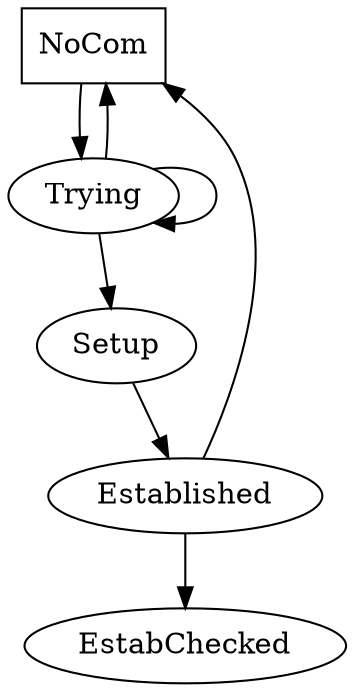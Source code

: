 digraph EstablishCom {
	NoCom [shape=box];
	NoCom -> Trying;
	Trying -> NoCom;
	Trying -> Trying;
	Trying -> Setup;
	Setup;
	Setup -> Established;
	Established-> NoCom;
	Established-> EstabChecked;
}